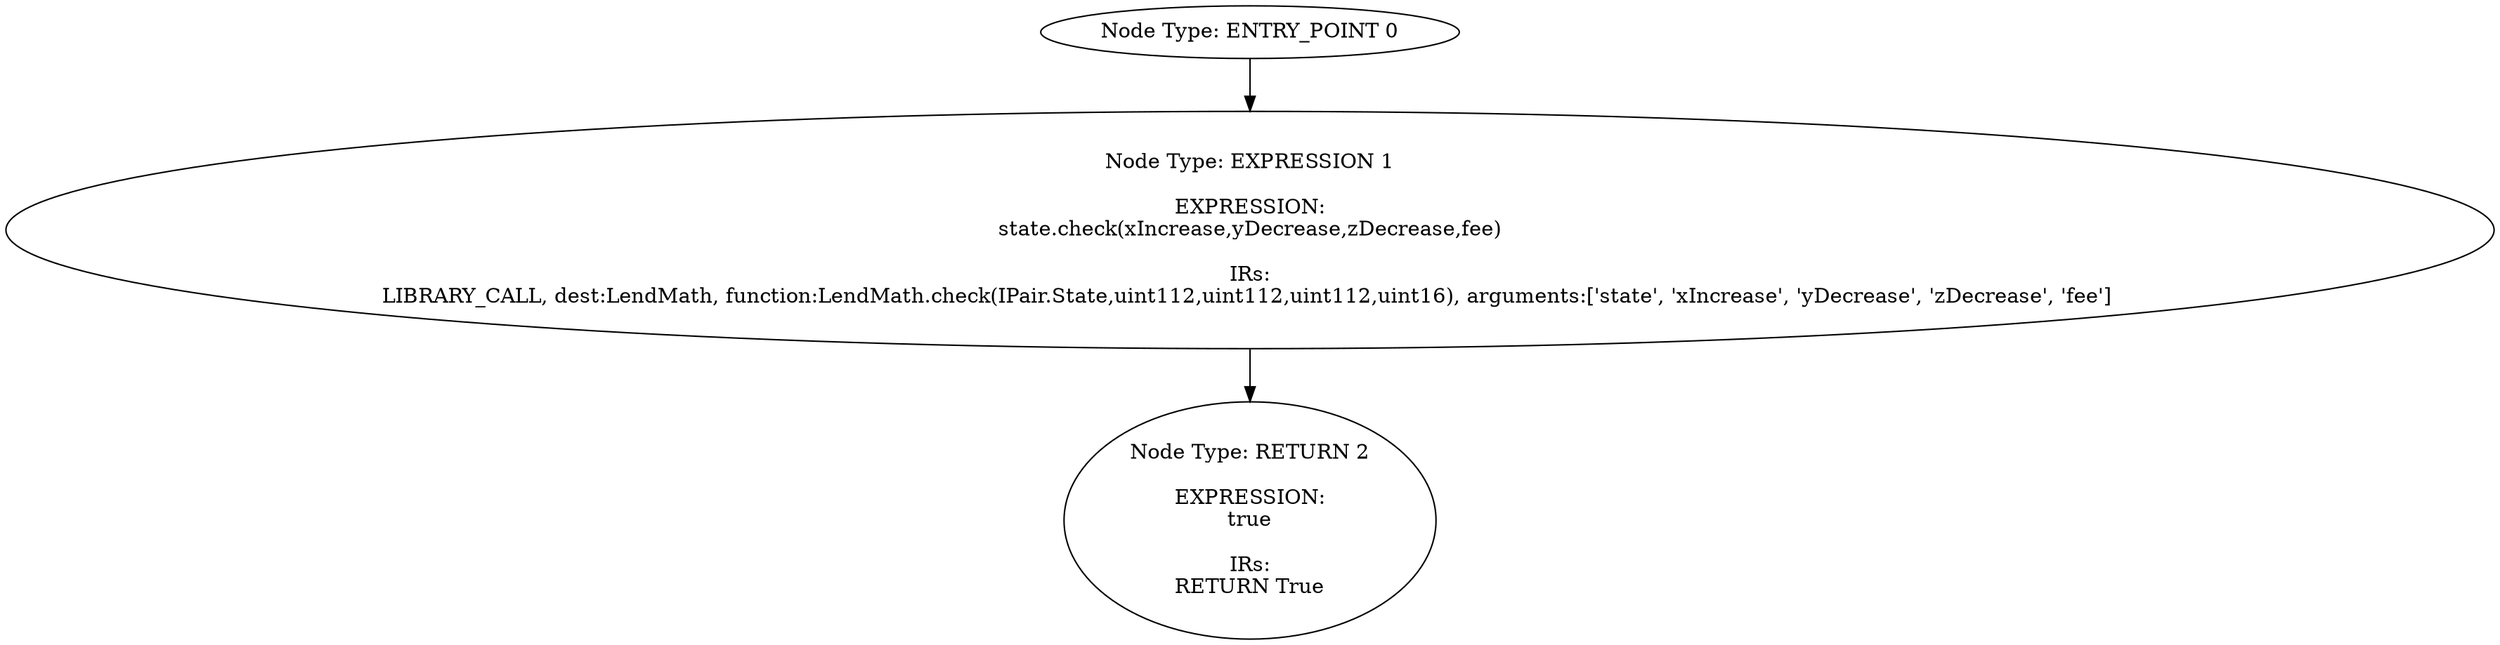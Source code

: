 digraph{
0[label="Node Type: ENTRY_POINT 0
"];
0->1;
1[label="Node Type: EXPRESSION 1

EXPRESSION:
state.check(xIncrease,yDecrease,zDecrease,fee)

IRs:
LIBRARY_CALL, dest:LendMath, function:LendMath.check(IPair.State,uint112,uint112,uint112,uint16), arguments:['state', 'xIncrease', 'yDecrease', 'zDecrease', 'fee'] "];
1->2;
2[label="Node Type: RETURN 2

EXPRESSION:
true

IRs:
RETURN True"];
}
